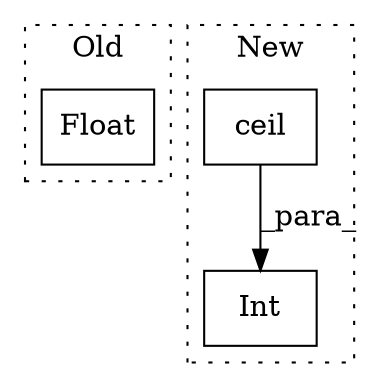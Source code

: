 digraph G {
subgraph cluster0 {
1 [label="Float" a="32" s="950,985" l="6,1" shape="box"];
label = "Old";
style="dotted";
}
subgraph cluster1 {
2 [label="ceil" a="32" s="2910,2929" l="5,1" shape="box"];
3 [label="Int" a="32" s="2900,2930" l="4,1" shape="box"];
label = "New";
style="dotted";
}
2 -> 3 [label="_para_"];
}